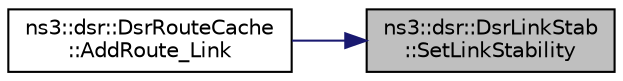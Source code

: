 digraph "ns3::dsr::DsrLinkStab::SetLinkStability"
{
 // LATEX_PDF_SIZE
  edge [fontname="Helvetica",fontsize="10",labelfontname="Helvetica",labelfontsize="10"];
  node [fontname="Helvetica",fontsize="10",shape=record];
  rankdir="RL";
  Node1 [label="ns3::dsr::DsrLinkStab\l::SetLinkStability",height=0.2,width=0.4,color="black", fillcolor="grey75", style="filled", fontcolor="black",tooltip="set the link stability"];
  Node1 -> Node2 [dir="back",color="midnightblue",fontsize="10",style="solid",fontname="Helvetica"];
  Node2 [label="ns3::dsr::DsrRouteCache\l::AddRoute_Link",height=0.2,width=0.4,color="black", fillcolor="white", style="filled",URL="$classns3_1_1dsr_1_1_dsr_route_cache.html#a75cc32c929563b2a44ad73b2fda9c577",tooltip="dd route link to cache"];
}
